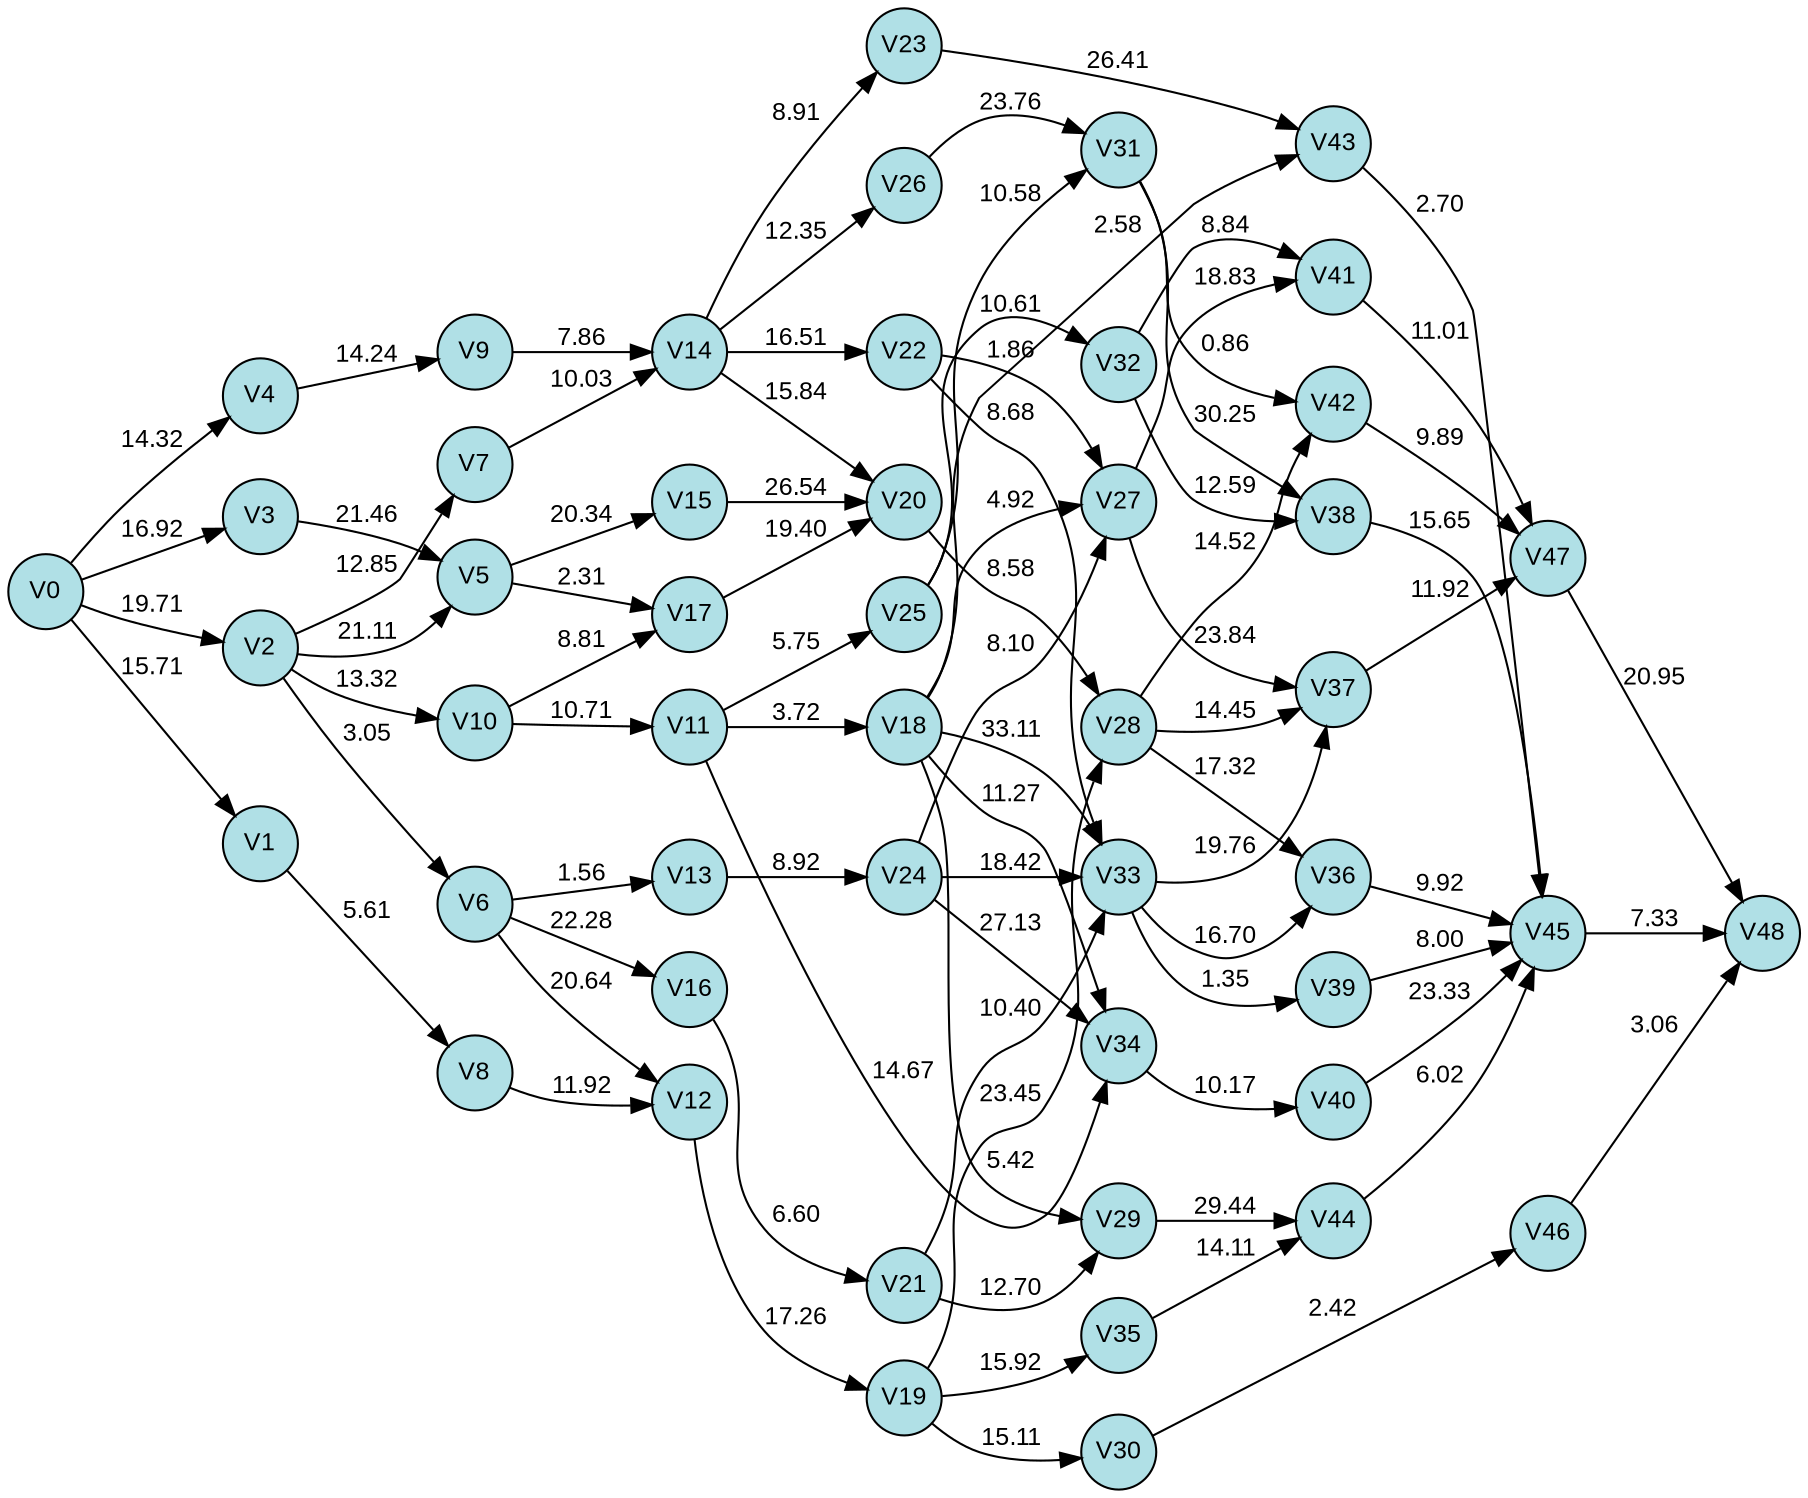 digraph {
  splines=true;

node [margin=0 fontname=arial fontcolor=black fontsize=12 shape=circle width=0.5 fixedsize=true style=filled fillcolor=powderblue]

  0 [label="V0"]
  1 [label="V1"]
  2 [label="V2"]
  3 [label="V3"]
  4 [label="V4"]
  5 [label="V5"]
  6 [label="V6"]
  7 [label="V7"]
  8 [label="V8"]
  9 [label="V9"]
  10 [label="V10"]
  11 [label="V11"]
  12 [label="V12"]
  13 [label="V13"]
  14 [label="V14"]
  15 [label="V15"]
  16 [label="V16"]
  17 [label="V17"]
  18 [label="V18"]
  19 [label="V19"]
  20 [label="V20"]
  21 [label="V21"]
  22 [label="V22"]
  23 [label="V23"]
  24 [label="V24"]
  25 [label="V25"]
  26 [label="V26"]
  27 [label="V27"]
  28 [label="V28"]
  29 [label="V29"]
  30 [label="V30"]
  31 [label="V31"]
  32 [label="V32"]
  33 [label="V33"]
  34 [label="V34"]
  35 [label="V35"]
  36 [label="V36"]
  37 [label="V37"]
  38 [label="V38"]
  39 [label="V39"]
  40 [label="V40"]
  41 [label="V41"]
  42 [label="V42"]
  43 [label="V43"]
  44 [label="V44"]
  45 [label="V45"]
  46 [label="V46"]
  47 [label="V47"]
  48 [label="V48"]
rankdir=LR

edge [margin=0 fontname=arial fontcolor=black fontsize=12]

	0 -> 1 [label="15.71"]
	0 -> 2 [label="19.71"]
	0 -> 3 [label="16.92"]
	0 -> 4 [label="14.32"]
	1 -> 8 [label="5.61"]
	2 -> 5 [label="21.11"]
	2 -> 6 [label="3.05"]
	2 -> 7 [label="12.85"]
	2 -> 10 [label="13.32"]
	3 -> 5 [label="21.46"]
	4 -> 9 [label="14.24"]
	5 -> 15 [label="20.34"]
	5 -> 17 [label="2.31"]
	6 -> 12 [label="20.64"]
	6 -> 13 [label="1.56"]
	6 -> 16 [label="22.28"]
	7 -> 14 [label="10.03"]
	8 -> 12 [label="11.92"]
	9 -> 14 [label="7.86"]
	10 -> 11 [label="10.71"]
	10 -> 17 [label="8.81"]
	11 -> 18 [label="3.72"]
	11 -> 25 [label="5.75"]
	11 -> 34 [label="14.67"]
	12 -> 19 [label="17.26"]
	13 -> 24 [label="8.92"]
	14 -> 20 [label="15.84"]
	14 -> 22 [label="16.51"]
	14 -> 23 [label="8.91"]
	14 -> 26 [label="12.35"]
	15 -> 20 [label="26.54"]
	16 -> 21 [label="6.60"]
	17 -> 20 [label="19.40"]
	18 -> 27 [label="4.92"]
	18 -> 29 [label="5.42"]
	18 -> 33 [label="33.11"]
	18 -> 34 [label="11.27"]
	18 -> 43 [label="2.58"]
	19 -> 28 [label="23.45"]
	19 -> 30 [label="15.11"]
	19 -> 35 [label="15.92"]
	20 -> 28 [label="8.58"]
	21 -> 29 [label="12.70"]
	21 -> 33 [label="10.40"]
	22 -> 27 [label="1.86"]
	22 -> 33 [label="8.68"]
	23 -> 43 [label="26.41"]
	24 -> 27 [label="8.10"]
	24 -> 33 [label="18.42"]
	24 -> 34 [label="27.13"]
	25 -> 31 [label="10.58"]
	25 -> 32 [label="10.61"]
	26 -> 31 [label="23.76"]
	27 -> 37 [label="23.84"]
	27 -> 41 [label="18.83"]
	28 -> 36 [label="17.32"]
	28 -> 37 [label="14.45"]
	28 -> 42 [label="14.52"]
	29 -> 44 [label="29.44"]
	30 -> 46 [label="2.42"]
	31 -> 38 [label="30.25"]
	31 -> 42 [label="0.86"]
	32 -> 38 [label="12.59"]
	32 -> 41 [label="8.84"]
	33 -> 36 [label="16.70"]
	33 -> 37 [label="19.76"]
	33 -> 39 [label="1.35"]
	34 -> 40 [label="10.17"]
	35 -> 44 [label="14.11"]
	36 -> 45 [label="9.92"]
	37 -> 47 [label="11.92"]
	38 -> 45 [label="15.65"]
	39 -> 45 [label="8.00"]
	40 -> 45 [label="23.33"]
	41 -> 47 [label="11.01"]
	42 -> 47 [label="9.89"]
	43 -> 45 [label="2.70"]
	44 -> 45 [label="6.02"]
	45 -> 48 [label="7.33"]
	46 -> 48 [label="3.06"]
	47 -> 48 [label="20.95"]
	{rank=same  0}
	{rank=same  1, 2, 3, 4}
	{rank=same  5, 6, 7, 8, 9, 10}
	{rank=same  11, 12, 13, 14, 15, 16, 17}
	{rank=same  18, 19, 20, 21, 22, 23, 24, 25, 26}
	{rank=same  27, 28, 29, 30, 31, 32, 33, 34, 35}
	{rank=same  36, 37, 38, 39, 40, 41, 42, 43, 44}
	{rank=same  45, 46, 47}
	{rank=same  48}
} 

